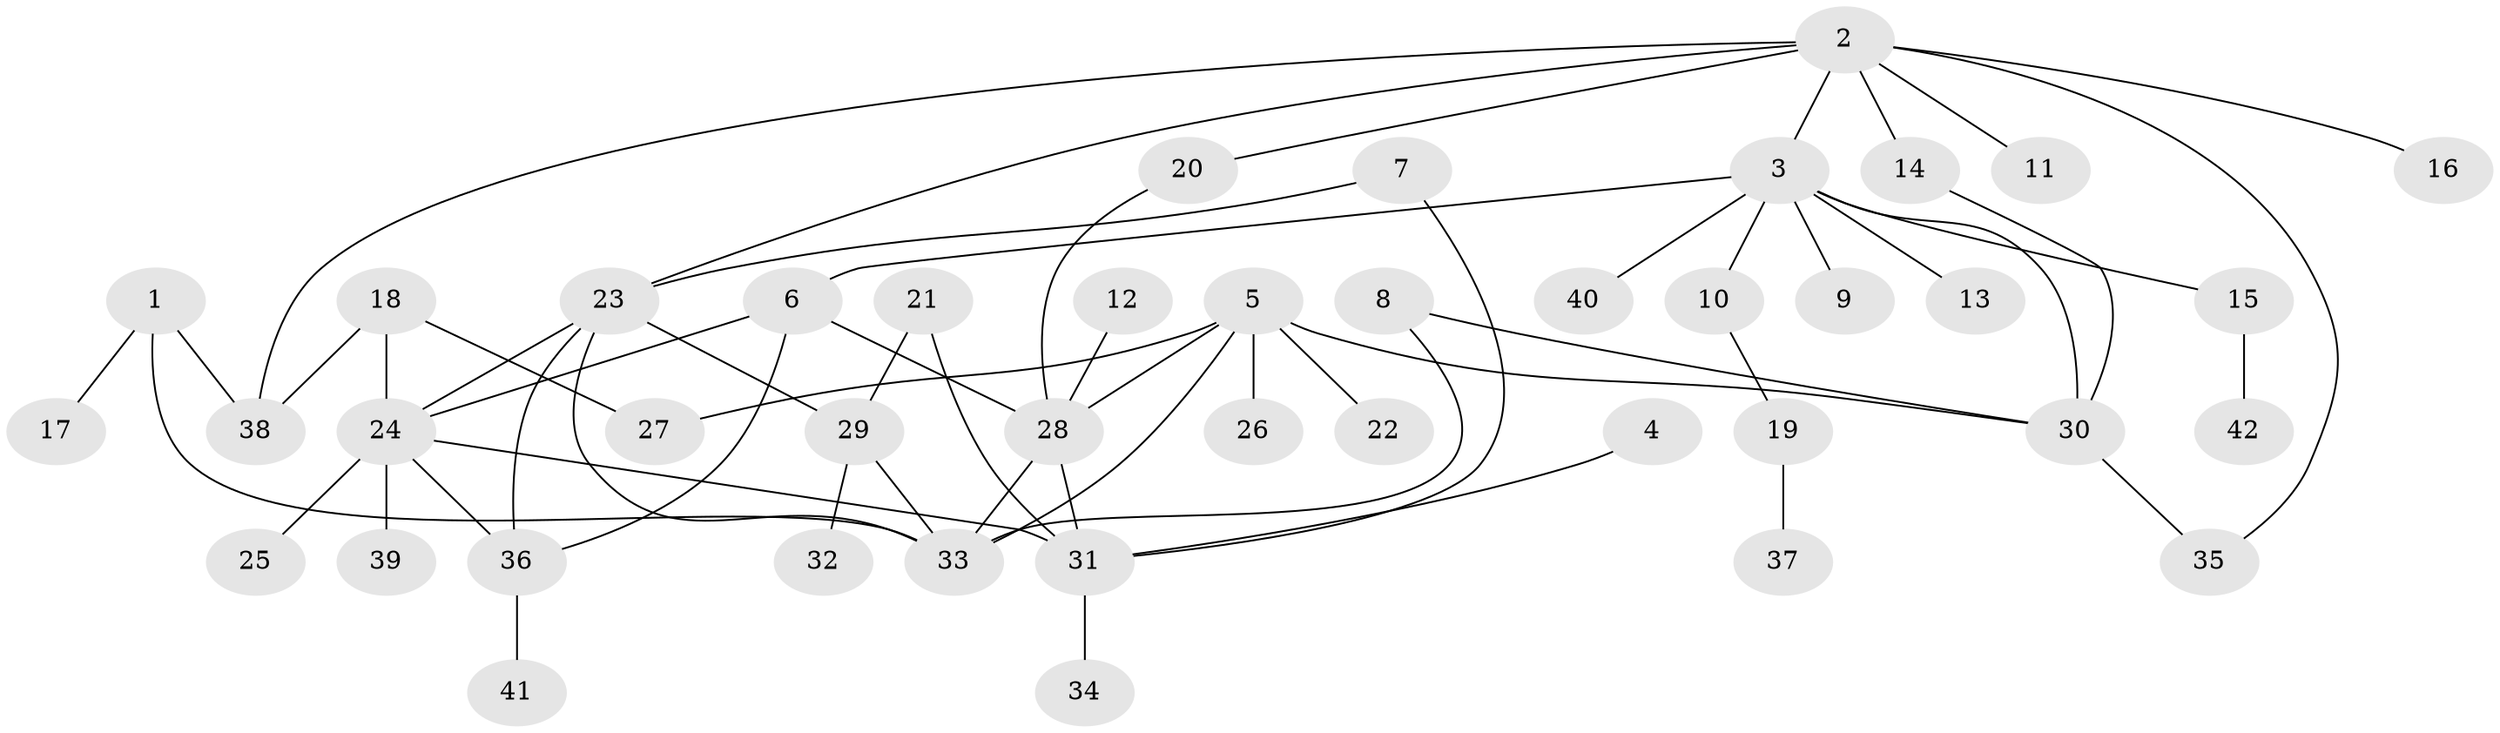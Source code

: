 // original degree distribution, {5: 0.03571428571428571, 3: 0.2261904761904762, 7: 0.03571428571428571, 4: 0.09523809523809523, 2: 0.25, 1: 0.34523809523809523, 6: 0.011904761904761904}
// Generated by graph-tools (version 1.1) at 2025/25/03/09/25 03:25:32]
// undirected, 42 vertices, 58 edges
graph export_dot {
graph [start="1"]
  node [color=gray90,style=filled];
  1;
  2;
  3;
  4;
  5;
  6;
  7;
  8;
  9;
  10;
  11;
  12;
  13;
  14;
  15;
  16;
  17;
  18;
  19;
  20;
  21;
  22;
  23;
  24;
  25;
  26;
  27;
  28;
  29;
  30;
  31;
  32;
  33;
  34;
  35;
  36;
  37;
  38;
  39;
  40;
  41;
  42;
  1 -- 17 [weight=1.0];
  1 -- 33 [weight=1.0];
  1 -- 38 [weight=1.0];
  2 -- 3 [weight=1.0];
  2 -- 11 [weight=1.0];
  2 -- 14 [weight=1.0];
  2 -- 16 [weight=1.0];
  2 -- 20 [weight=1.0];
  2 -- 23 [weight=1.0];
  2 -- 35 [weight=1.0];
  2 -- 38 [weight=1.0];
  3 -- 6 [weight=2.0];
  3 -- 9 [weight=1.0];
  3 -- 10 [weight=1.0];
  3 -- 13 [weight=1.0];
  3 -- 15 [weight=1.0];
  3 -- 30 [weight=1.0];
  3 -- 40 [weight=1.0];
  4 -- 31 [weight=1.0];
  5 -- 22 [weight=1.0];
  5 -- 26 [weight=1.0];
  5 -- 27 [weight=1.0];
  5 -- 28 [weight=1.0];
  5 -- 30 [weight=1.0];
  5 -- 33 [weight=1.0];
  6 -- 24 [weight=1.0];
  6 -- 28 [weight=1.0];
  6 -- 36 [weight=1.0];
  7 -- 23 [weight=1.0];
  7 -- 31 [weight=1.0];
  8 -- 30 [weight=1.0];
  8 -- 33 [weight=1.0];
  10 -- 19 [weight=1.0];
  12 -- 28 [weight=1.0];
  14 -- 30 [weight=1.0];
  15 -- 42 [weight=1.0];
  18 -- 24 [weight=1.0];
  18 -- 27 [weight=1.0];
  18 -- 38 [weight=1.0];
  19 -- 37 [weight=1.0];
  20 -- 28 [weight=1.0];
  21 -- 29 [weight=1.0];
  21 -- 31 [weight=1.0];
  23 -- 24 [weight=1.0];
  23 -- 29 [weight=1.0];
  23 -- 33 [weight=1.0];
  23 -- 36 [weight=1.0];
  24 -- 25 [weight=1.0];
  24 -- 31 [weight=1.0];
  24 -- 36 [weight=1.0];
  24 -- 39 [weight=1.0];
  28 -- 31 [weight=1.0];
  28 -- 33 [weight=1.0];
  29 -- 32 [weight=1.0];
  29 -- 33 [weight=1.0];
  30 -- 35 [weight=1.0];
  31 -- 34 [weight=1.0];
  36 -- 41 [weight=1.0];
}
